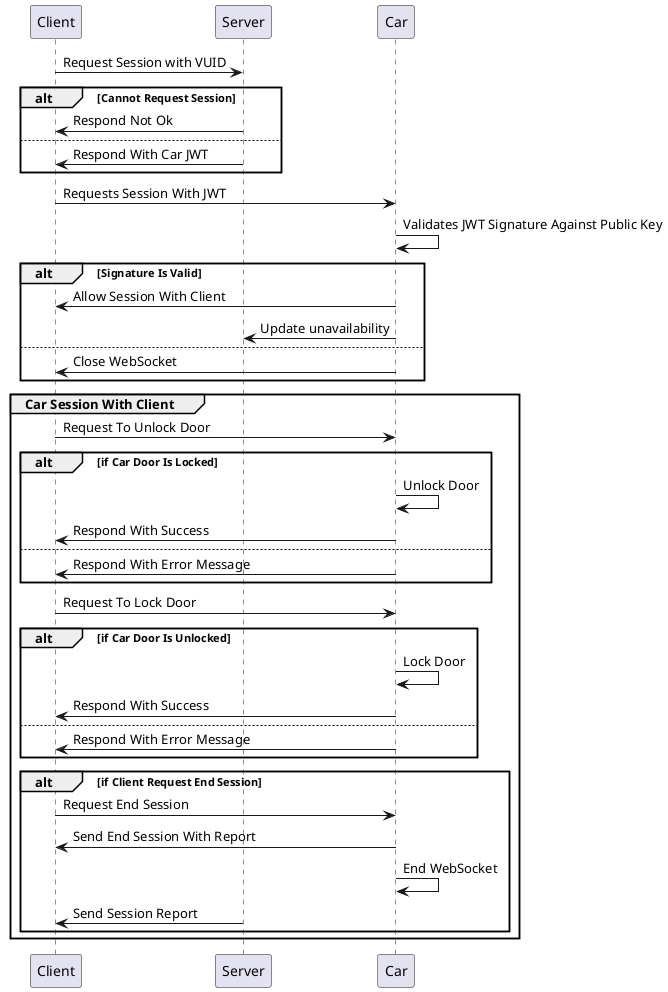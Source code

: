 @startuml
Client -> Server : Request Session with VUID

alt Cannot Request Session
    Server -> Client : Respond Not Ok
else
    Server -> Client : Respond With Car JWT
end
Client -> Car: Requests Session With JWT
Car -> Car: Validates JWT Signature Against Public Key

alt Signature Is Valid
    Car -> Client : Allow Session With Client
    Car -> Server : Update unavailability
else
    Car -> Client : Close WebSocket
end

group Car Session With Client
   Client -> Car : Request To Unlock Door
   alt if Car Door Is Locked
        Car -> Car : Unlock Door
        Car -> Client : Respond With Success
   else
        Car -> Client : Respond With Error Message
   end
  Client -> Car : Request To Lock Door
  alt if Car Door Is Unlocked
       Car -> Car : Lock Door
       Car -> Client : Respond With Success
  else
       Car -> Client : Respond With Error Message
  end

  alt if Client Request End Session
    Client -> Car : Request End Session
    Car -> Client : Send End Session With Report
    Car -> Car: End WebSocket
    Server -> Client : Send Session Report
  end
end

@enduml
